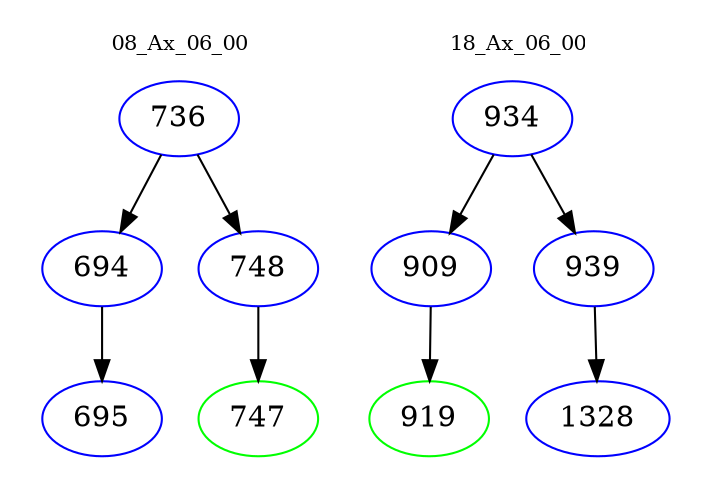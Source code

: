 digraph{
subgraph cluster_0 {
color = white
label = "08_Ax_06_00";
fontsize=10;
T0_736 [label="736", color="blue"]
T0_736 -> T0_694 [color="black"]
T0_694 [label="694", color="blue"]
T0_694 -> T0_695 [color="black"]
T0_695 [label="695", color="blue"]
T0_736 -> T0_748 [color="black"]
T0_748 [label="748", color="blue"]
T0_748 -> T0_747 [color="black"]
T0_747 [label="747", color="green"]
}
subgraph cluster_1 {
color = white
label = "18_Ax_06_00";
fontsize=10;
T1_934 [label="934", color="blue"]
T1_934 -> T1_909 [color="black"]
T1_909 [label="909", color="blue"]
T1_909 -> T1_919 [color="black"]
T1_919 [label="919", color="green"]
T1_934 -> T1_939 [color="black"]
T1_939 [label="939", color="blue"]
T1_939 -> T1_1328 [color="black"]
T1_1328 [label="1328", color="blue"]
}
}
